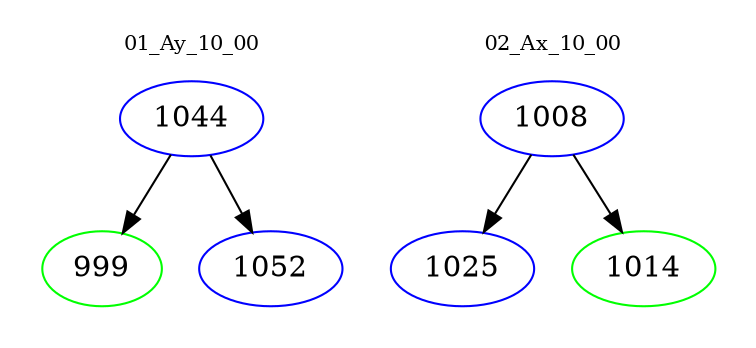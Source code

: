 digraph{
subgraph cluster_0 {
color = white
label = "01_Ay_10_00";
fontsize=10;
T0_1044 [label="1044", color="blue"]
T0_1044 -> T0_999 [color="black"]
T0_999 [label="999", color="green"]
T0_1044 -> T0_1052 [color="black"]
T0_1052 [label="1052", color="blue"]
}
subgraph cluster_1 {
color = white
label = "02_Ax_10_00";
fontsize=10;
T1_1008 [label="1008", color="blue"]
T1_1008 -> T1_1025 [color="black"]
T1_1025 [label="1025", color="blue"]
T1_1008 -> T1_1014 [color="black"]
T1_1014 [label="1014", color="green"]
}
}
